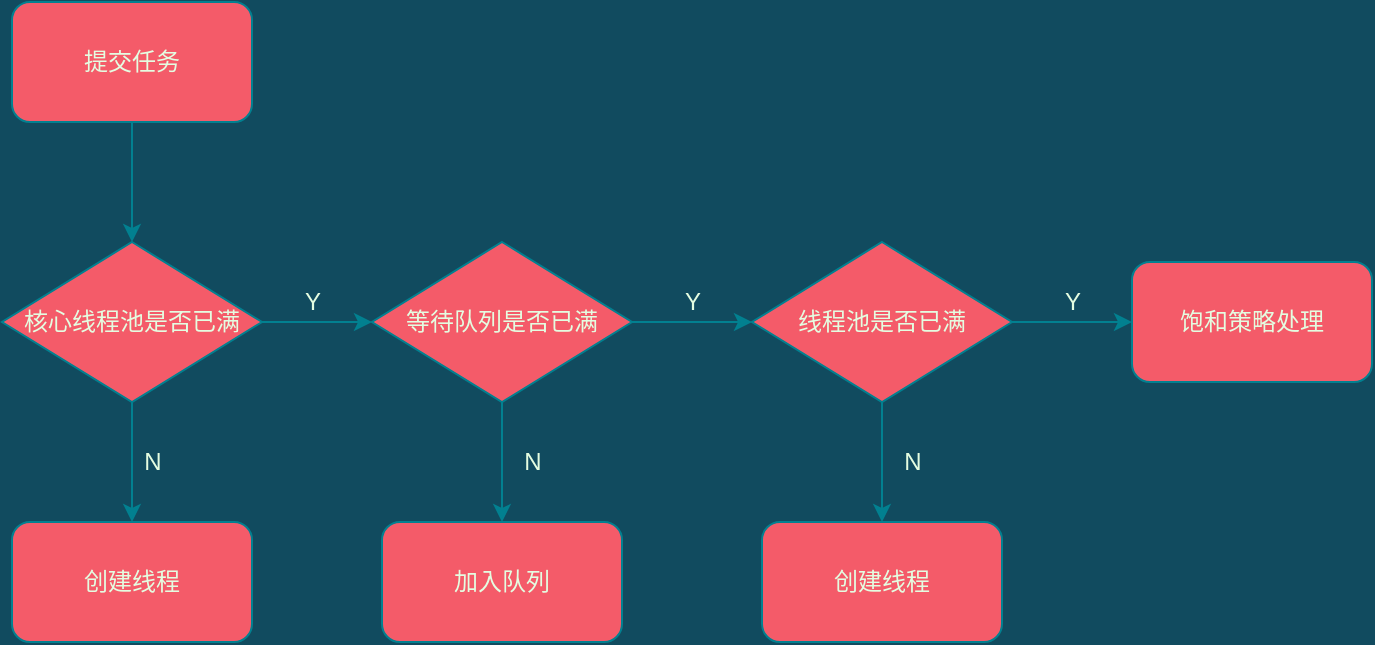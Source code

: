 <mxfile version="13.4.4" type="device"><diagram id="s_xqR55GX_DkbWGIqm08" name="Page-1"><mxGraphModel dx="1086" dy="806" grid="1" gridSize="10" guides="1" tooltips="1" connect="1" arrows="1" fold="1" page="1" pageScale="1" pageWidth="827" pageHeight="1169" background="#114B5F" math="0" shadow="0"><root><mxCell id="0"/><mxCell id="1" parent="0"/><mxCell id="duOLFKmTkC2KotDQeWPa-4" style="edgeStyle=orthogonalEdgeStyle;curved=0;rounded=0;sketch=0;orthogonalLoop=1;jettySize=auto;html=1;exitX=0.5;exitY=1;exitDx=0;exitDy=0;labelBackgroundColor=#114B5F;strokeColor=#028090;fontColor=#E4FDE1;" edge="1" parent="1" source="duOLFKmTkC2KotDQeWPa-1" target="duOLFKmTkC2KotDQeWPa-2"><mxGeometry relative="1" as="geometry"/></mxCell><mxCell id="duOLFKmTkC2KotDQeWPa-1" value="提交任务" style="rounded=1;whiteSpace=wrap;html=1;sketch=0;fillColor=#F45B69;strokeColor=#028090;fontColor=#E4FDE1;" vertex="1" parent="1"><mxGeometry x="90" y="50" width="120" height="60" as="geometry"/></mxCell><mxCell id="duOLFKmTkC2KotDQeWPa-5" style="edgeStyle=orthogonalEdgeStyle;curved=0;rounded=0;sketch=0;orthogonalLoop=1;jettySize=auto;html=1;exitX=0.5;exitY=1;exitDx=0;exitDy=0;entryX=0.5;entryY=0;entryDx=0;entryDy=0;labelBackgroundColor=#114B5F;strokeColor=#028090;fontColor=#E4FDE1;" edge="1" parent="1" source="duOLFKmTkC2KotDQeWPa-2" target="duOLFKmTkC2KotDQeWPa-3"><mxGeometry relative="1" as="geometry"/></mxCell><mxCell id="duOLFKmTkC2KotDQeWPa-7" style="edgeStyle=orthogonalEdgeStyle;curved=0;rounded=0;sketch=0;orthogonalLoop=1;jettySize=auto;html=1;exitX=1;exitY=0.5;exitDx=0;exitDy=0;entryX=0;entryY=0.5;entryDx=0;entryDy=0;labelBackgroundColor=#114B5F;strokeColor=#028090;fontColor=#E4FDE1;" edge="1" parent="1" source="duOLFKmTkC2KotDQeWPa-2" target="duOLFKmTkC2KotDQeWPa-6"><mxGeometry relative="1" as="geometry"/></mxCell><mxCell id="duOLFKmTkC2KotDQeWPa-2" value="核心线程池是否已满" style="rhombus;whiteSpace=wrap;html=1;rounded=0;sketch=0;fillColor=#F45B69;strokeColor=#028090;fontColor=#E4FDE1;" vertex="1" parent="1"><mxGeometry x="85" y="170" width="130" height="80" as="geometry"/></mxCell><mxCell id="duOLFKmTkC2KotDQeWPa-3" value="创建线程" style="rounded=1;whiteSpace=wrap;html=1;sketch=0;fillColor=#F45B69;strokeColor=#028090;fontColor=#E4FDE1;" vertex="1" parent="1"><mxGeometry x="90" y="310" width="120" height="60" as="geometry"/></mxCell><mxCell id="2" value="N" style="text;html=1;align=center;verticalAlign=middle;resizable=0;points=[];autosize=1;fontColor=#E4FDE1;" vertex="1" parent="1"><mxGeometry x="150" y="270" width="20" height="20" as="geometry"/></mxCell><mxCell id="duOLFKmTkC2KotDQeWPa-10" style="edgeStyle=orthogonalEdgeStyle;curved=0;rounded=0;sketch=0;orthogonalLoop=1;jettySize=auto;html=1;exitX=0.5;exitY=1;exitDx=0;exitDy=0;labelBackgroundColor=#114B5F;strokeColor=#028090;fontColor=#E4FDE1;" edge="1" parent="1" source="duOLFKmTkC2KotDQeWPa-6" target="duOLFKmTkC2KotDQeWPa-9"><mxGeometry relative="1" as="geometry"/></mxCell><mxCell id="duOLFKmTkC2KotDQeWPa-14" style="edgeStyle=orthogonalEdgeStyle;curved=0;rounded=0;sketch=0;orthogonalLoop=1;jettySize=auto;html=1;exitX=1;exitY=0.5;exitDx=0;exitDy=0;entryX=0;entryY=0.5;entryDx=0;entryDy=0;labelBackgroundColor=#114B5F;strokeColor=#028090;fontColor=#E4FDE1;" edge="1" parent="1" source="duOLFKmTkC2KotDQeWPa-6" target="duOLFKmTkC2KotDQeWPa-12"><mxGeometry relative="1" as="geometry"/></mxCell><mxCell id="duOLFKmTkC2KotDQeWPa-6" value="等待队列是否已满" style="rhombus;whiteSpace=wrap;html=1;rounded=0;sketch=0;fillColor=#F45B69;strokeColor=#028090;fontColor=#E4FDE1;" vertex="1" parent="1"><mxGeometry x="270" y="170" width="130" height="80" as="geometry"/></mxCell><mxCell id="duOLFKmTkC2KotDQeWPa-8" value="Y&lt;br&gt;" style="text;html=1;align=center;verticalAlign=middle;resizable=0;points=[];autosize=1;fontColor=#E4FDE1;" vertex="1" parent="1"><mxGeometry x="230" y="190" width="20" height="20" as="geometry"/></mxCell><mxCell id="duOLFKmTkC2KotDQeWPa-9" value="加入队列" style="rounded=1;whiteSpace=wrap;html=1;sketch=0;fillColor=#F45B69;strokeColor=#028090;fontColor=#E4FDE1;" vertex="1" parent="1"><mxGeometry x="275" y="310" width="120" height="60" as="geometry"/></mxCell><mxCell id="duOLFKmTkC2KotDQeWPa-11" value="N" style="text;html=1;align=center;verticalAlign=middle;resizable=0;points=[];autosize=1;fontColor=#E4FDE1;" vertex="1" parent="1"><mxGeometry x="340" y="270" width="20" height="20" as="geometry"/></mxCell><mxCell id="duOLFKmTkC2KotDQeWPa-16" style="edgeStyle=orthogonalEdgeStyle;curved=0;rounded=0;sketch=0;orthogonalLoop=1;jettySize=auto;html=1;exitX=0.5;exitY=1;exitDx=0;exitDy=0;entryX=0.5;entryY=0;entryDx=0;entryDy=0;labelBackgroundColor=#114B5F;strokeColor=#028090;fontColor=#E4FDE1;" edge="1" parent="1" source="duOLFKmTkC2KotDQeWPa-12" target="duOLFKmTkC2KotDQeWPa-13"><mxGeometry relative="1" as="geometry"/></mxCell><mxCell id="duOLFKmTkC2KotDQeWPa-19" style="edgeStyle=orthogonalEdgeStyle;curved=0;rounded=0;sketch=0;orthogonalLoop=1;jettySize=auto;html=1;exitX=1;exitY=0.5;exitDx=0;exitDy=0;labelBackgroundColor=#114B5F;strokeColor=#028090;fontColor=#E4FDE1;" edge="1" parent="1" source="duOLFKmTkC2KotDQeWPa-12" target="duOLFKmTkC2KotDQeWPa-18"><mxGeometry relative="1" as="geometry"/></mxCell><mxCell id="duOLFKmTkC2KotDQeWPa-12" value="线程池是否已满" style="rhombus;whiteSpace=wrap;html=1;rounded=0;sketch=0;fillColor=#F45B69;strokeColor=#028090;fontColor=#E4FDE1;" vertex="1" parent="1"><mxGeometry x="460" y="170" width="130" height="80" as="geometry"/></mxCell><mxCell id="duOLFKmTkC2KotDQeWPa-13" value="创建线程" style="rounded=1;whiteSpace=wrap;html=1;sketch=0;fillColor=#F45B69;strokeColor=#028090;fontColor=#E4FDE1;" vertex="1" parent="1"><mxGeometry x="465" y="310" width="120" height="60" as="geometry"/></mxCell><mxCell id="duOLFKmTkC2KotDQeWPa-15" value="Y" style="text;html=1;align=center;verticalAlign=middle;resizable=0;points=[];autosize=1;fontColor=#E4FDE1;" vertex="1" parent="1"><mxGeometry x="420" y="190" width="20" height="20" as="geometry"/></mxCell><mxCell id="duOLFKmTkC2KotDQeWPa-17" value="N" style="text;html=1;align=center;verticalAlign=middle;resizable=0;points=[];autosize=1;fontColor=#E4FDE1;" vertex="1" parent="1"><mxGeometry x="530" y="270" width="20" height="20" as="geometry"/></mxCell><mxCell id="duOLFKmTkC2KotDQeWPa-18" value="饱和策略处理" style="rounded=1;whiteSpace=wrap;html=1;sketch=0;fillColor=#F45B69;strokeColor=#028090;fontColor=#E4FDE1;" vertex="1" parent="1"><mxGeometry x="650" y="180" width="120" height="60" as="geometry"/></mxCell><mxCell id="duOLFKmTkC2KotDQeWPa-20" value="Y" style="text;html=1;align=center;verticalAlign=middle;resizable=0;points=[];autosize=1;fontColor=#E4FDE1;" vertex="1" parent="1"><mxGeometry x="610" y="190" width="20" height="20" as="geometry"/></mxCell></root></mxGraphModel></diagram></mxfile>